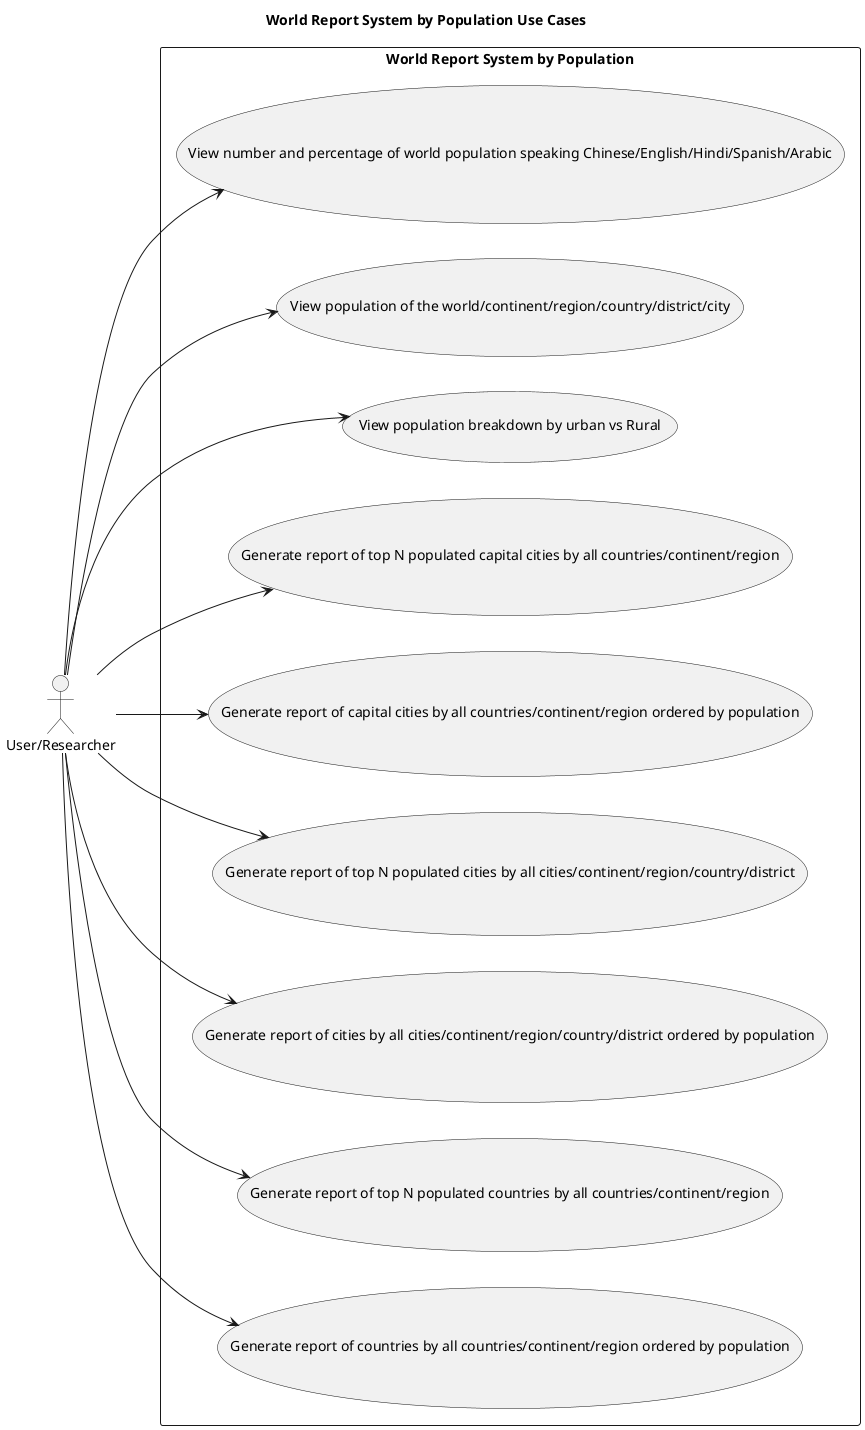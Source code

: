 @startuml
title World Report System by Population Use Cases

actor "User/Researcher" as User

rectangle "World Report System by Population" {

  (View number and percentage of world population speaking Chinese/English/Hindi/Spanish/Arabic)

  (View population of the world/continent/region/country/district/city)

  (View population breakdown by urban vs Rural)

  (Generate report of top N populated capital cities by all countries/continent/region)
  (Generate report of capital cities by all countries/continent/region ordered by population)

  (Generate report of top N populated cities by all cities/continent/region/country/district)
  (Generate report of cities by all cities/continent/region/country/district ordered by population)

  (Generate report of top N populated countries by all countries/continent/region)
  (Generate report of countries by all countries/continent/region ordered by population)

}

left to right direction
User --> (View number and percentage of world population speaking Chinese/English/Hindi/Spanish/Arabic)
User --> (View population of the world/continent/region/country/district/city)
User --> (View population breakdown by urban vs Rural)
User --> (Generate report of top N populated capital cities by all countries/continent/region)
User --> (Generate report of capital cities by all countries/continent/region ordered by population)
User --> (Generate report of top N populated cities by all cities/continent/region/country/district)
User --> (Generate report of cities by all cities/continent/region/country/district ordered by population)
User --> (Generate report of top N populated countries by all countries/continent/region)
User --> (Generate report of countries by all countries/continent/region ordered by population)

@enduml
